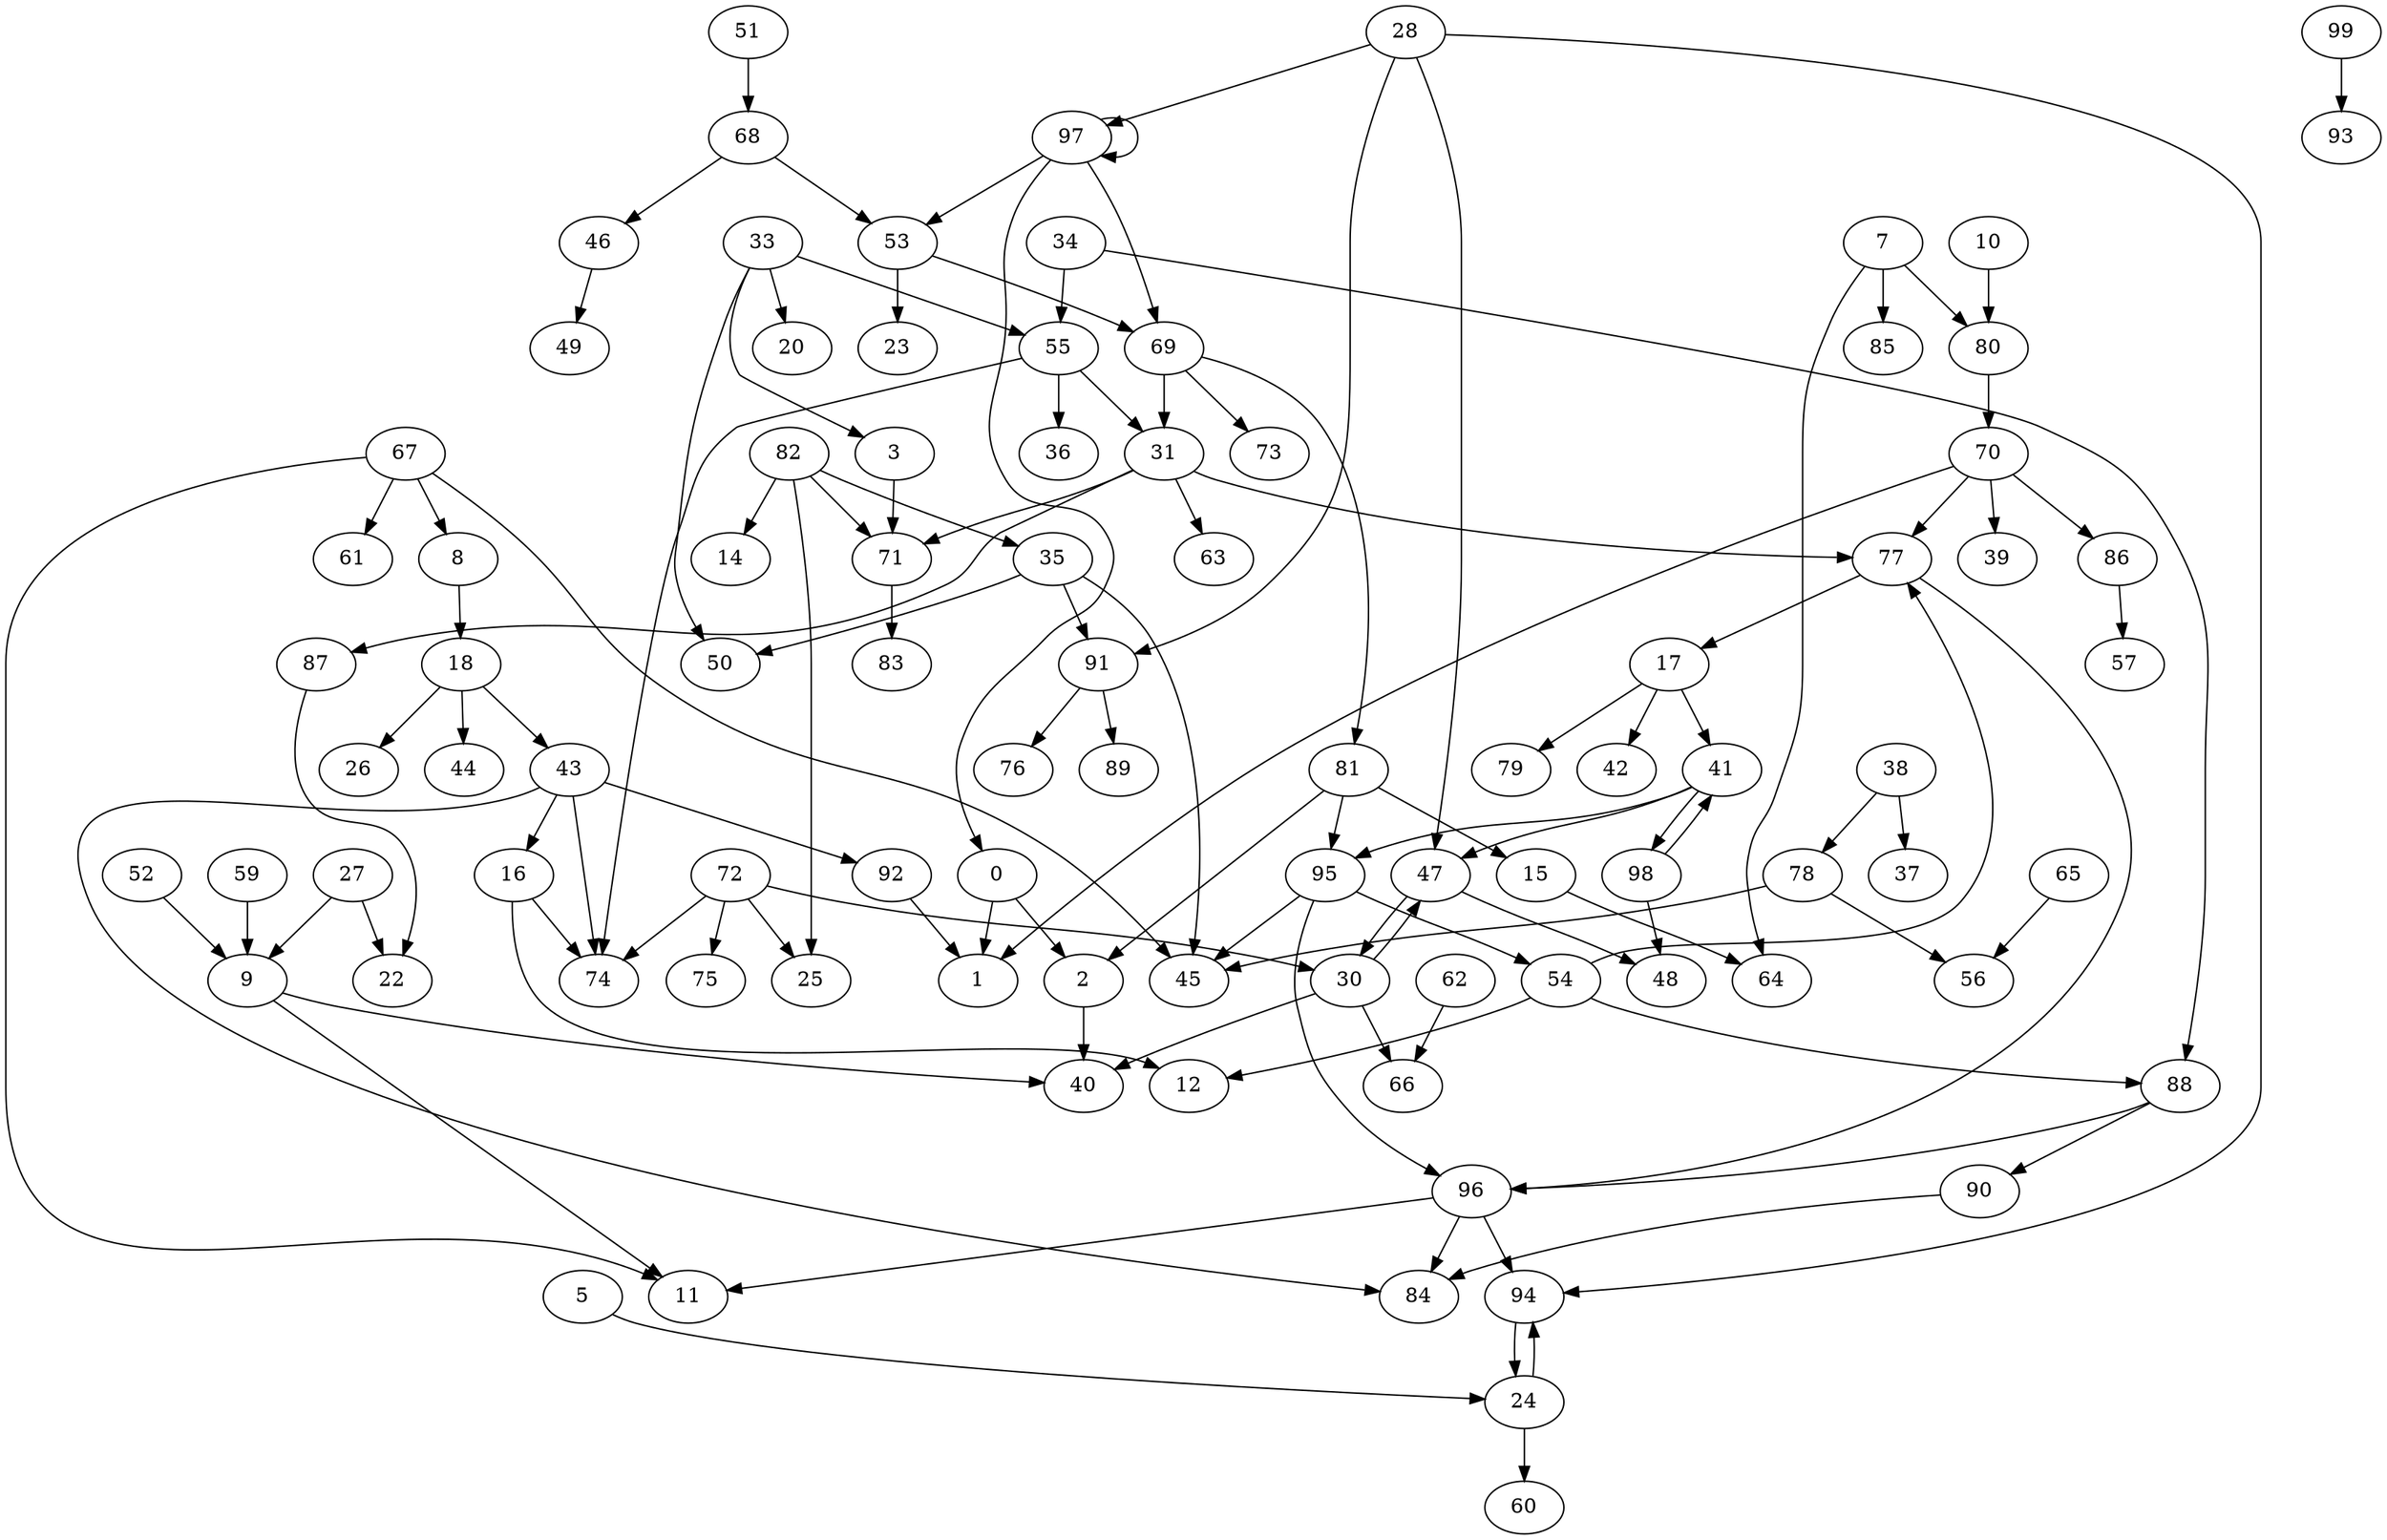digraph cfg {
0 -> { 1 2 }
2 -> { 40 }
3 -> { 71 }
5 -> { 24 }
7 -> { 85 }
7 -> { 64 }
7 -> { 80 }
8 -> { 18 }
9 -> { 11 }
9 -> { 40 }
10 -> { 80 }
15 -> { 64 }
16 -> { 74 }
16 -> { 12 }
17 -> { 79 }
17 -> { 41 }
17 -> { 42 }
18 -> { 26 }
18 -> { 43 }
18 -> { 44 }
24 -> { 94 }
24 -> { 60 }
27 -> { 22 }
27 -> { 9 }
28 -> { 91 }
28 -> { 94 }
28 -> { 47 }
28 -> { 97 }
30 -> { 40 }
30 -> { 66 }
30 -> { 47 }
31 -> { 77 }
31 -> { 71 }
31 -> { 63 }
31 -> { 87 }
33 -> { 20 }
33 -> { 3 }
33 -> { 50 }
33 -> { 55 }
34 -> { 88 }
34 -> { 55 }
35 -> { 45 }
35 -> { 91 }
35 -> { 50 }
38 -> { 37 }
38 -> { 78 }
41 -> { 95 }
41 -> { 47 }
41 -> { 98 }
43 -> { 74 }
43 -> { 92 }
43 -> { 84 }
43 -> { 16 }
46 -> { 49 }
47 -> { 30 }
47 -> { 48 }
51 -> { 68 }
52 -> { 9 }
53 -> { 23 }
53 -> { 69 }
54 -> { 12 }
54 -> { 88 }
54 -> { 77 }
55 -> { 74 }
55 -> { 36 }
55 -> { 31 }
59 -> { 9 }
62 -> { 66 }
65 -> { 56 }
67 -> { 61 }
67 -> { 8 }
67 -> { 45 }
67 -> { 11 }
68 -> { 53 }
68 -> { 46 }
69 -> { 31 }
69 -> { 81 }
69 -> { 73 }
70 -> { 77 }
70 -> { 39 }
70 -> { 86 }
70 -> { 1 }
71 -> { 83 }
72 -> { 30 }
72 -> { 25 }
72 -> { 74 }
72 -> { 75 }
77 -> { 96 }
77 -> { 17 }
78 -> { 45 }
78 -> { 56 }
80 -> { 70 }
81 -> { 15 }
81 -> { 95 }
81 -> { 2 }
82 -> { 71 }
82 -> { 25 }
82 -> { 35 }
82 -> { 14 }
86 -> { 57 }
87 -> { 22 }
88 -> { 96 }
88 -> { 90 }
90 -> { 84 }
91 -> { 89 }
91 -> { 76 }
92 -> { 1 }
94 -> { 24 }
95 -> { 96 }
95 -> { 54 }
95 -> { 45 }
96 -> { 11 }
96 -> { 94 }
96 -> { 84 }
97 -> { 53 }
97 -> { 69 }
97 -> { 0 }
97 -> { 97 }
98 -> { 48 }
98 -> { 41 }
99 -> { 93 }
}
